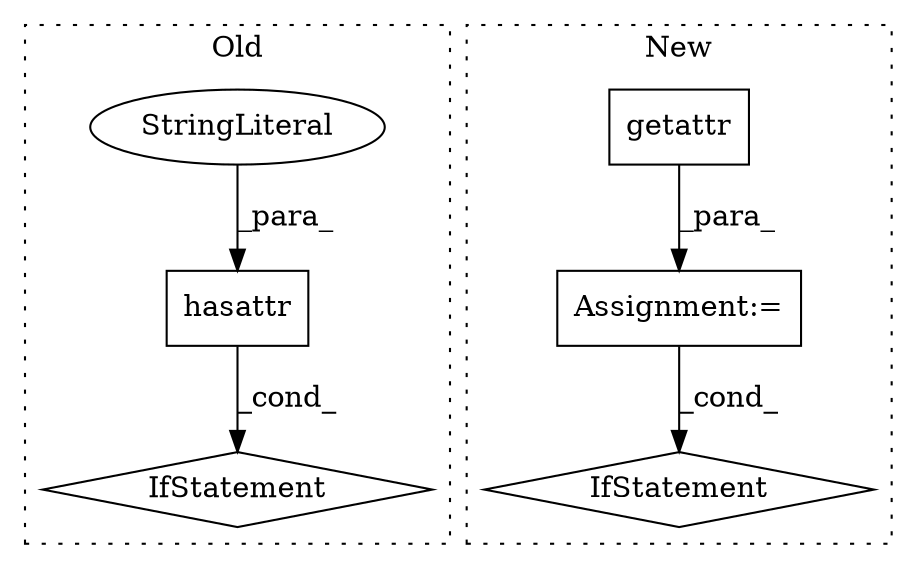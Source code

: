 digraph G {
subgraph cluster0 {
1 [label="hasattr" a="32" s="2564,2596" l="8,1" shape="box"];
3 [label="StringLiteral" a="45" s="2582" l="14" shape="ellipse"];
4 [label="IfStatement" a="25" s="2560,2597" l="4,2" shape="diamond"];
label = "Old";
style="dotted";
}
subgraph cluster1 {
2 [label="getattr" a="32" s="3230,3278" l="8,1" shape="box"];
5 [label="Assignment:=" a="7" s="3222" l="1" shape="box"];
6 [label="IfStatement" a="25" s="3296,3325" l="4,2" shape="diamond"];
label = "New";
style="dotted";
}
1 -> 4 [label="_cond_"];
2 -> 5 [label="_para_"];
3 -> 1 [label="_para_"];
5 -> 6 [label="_cond_"];
}